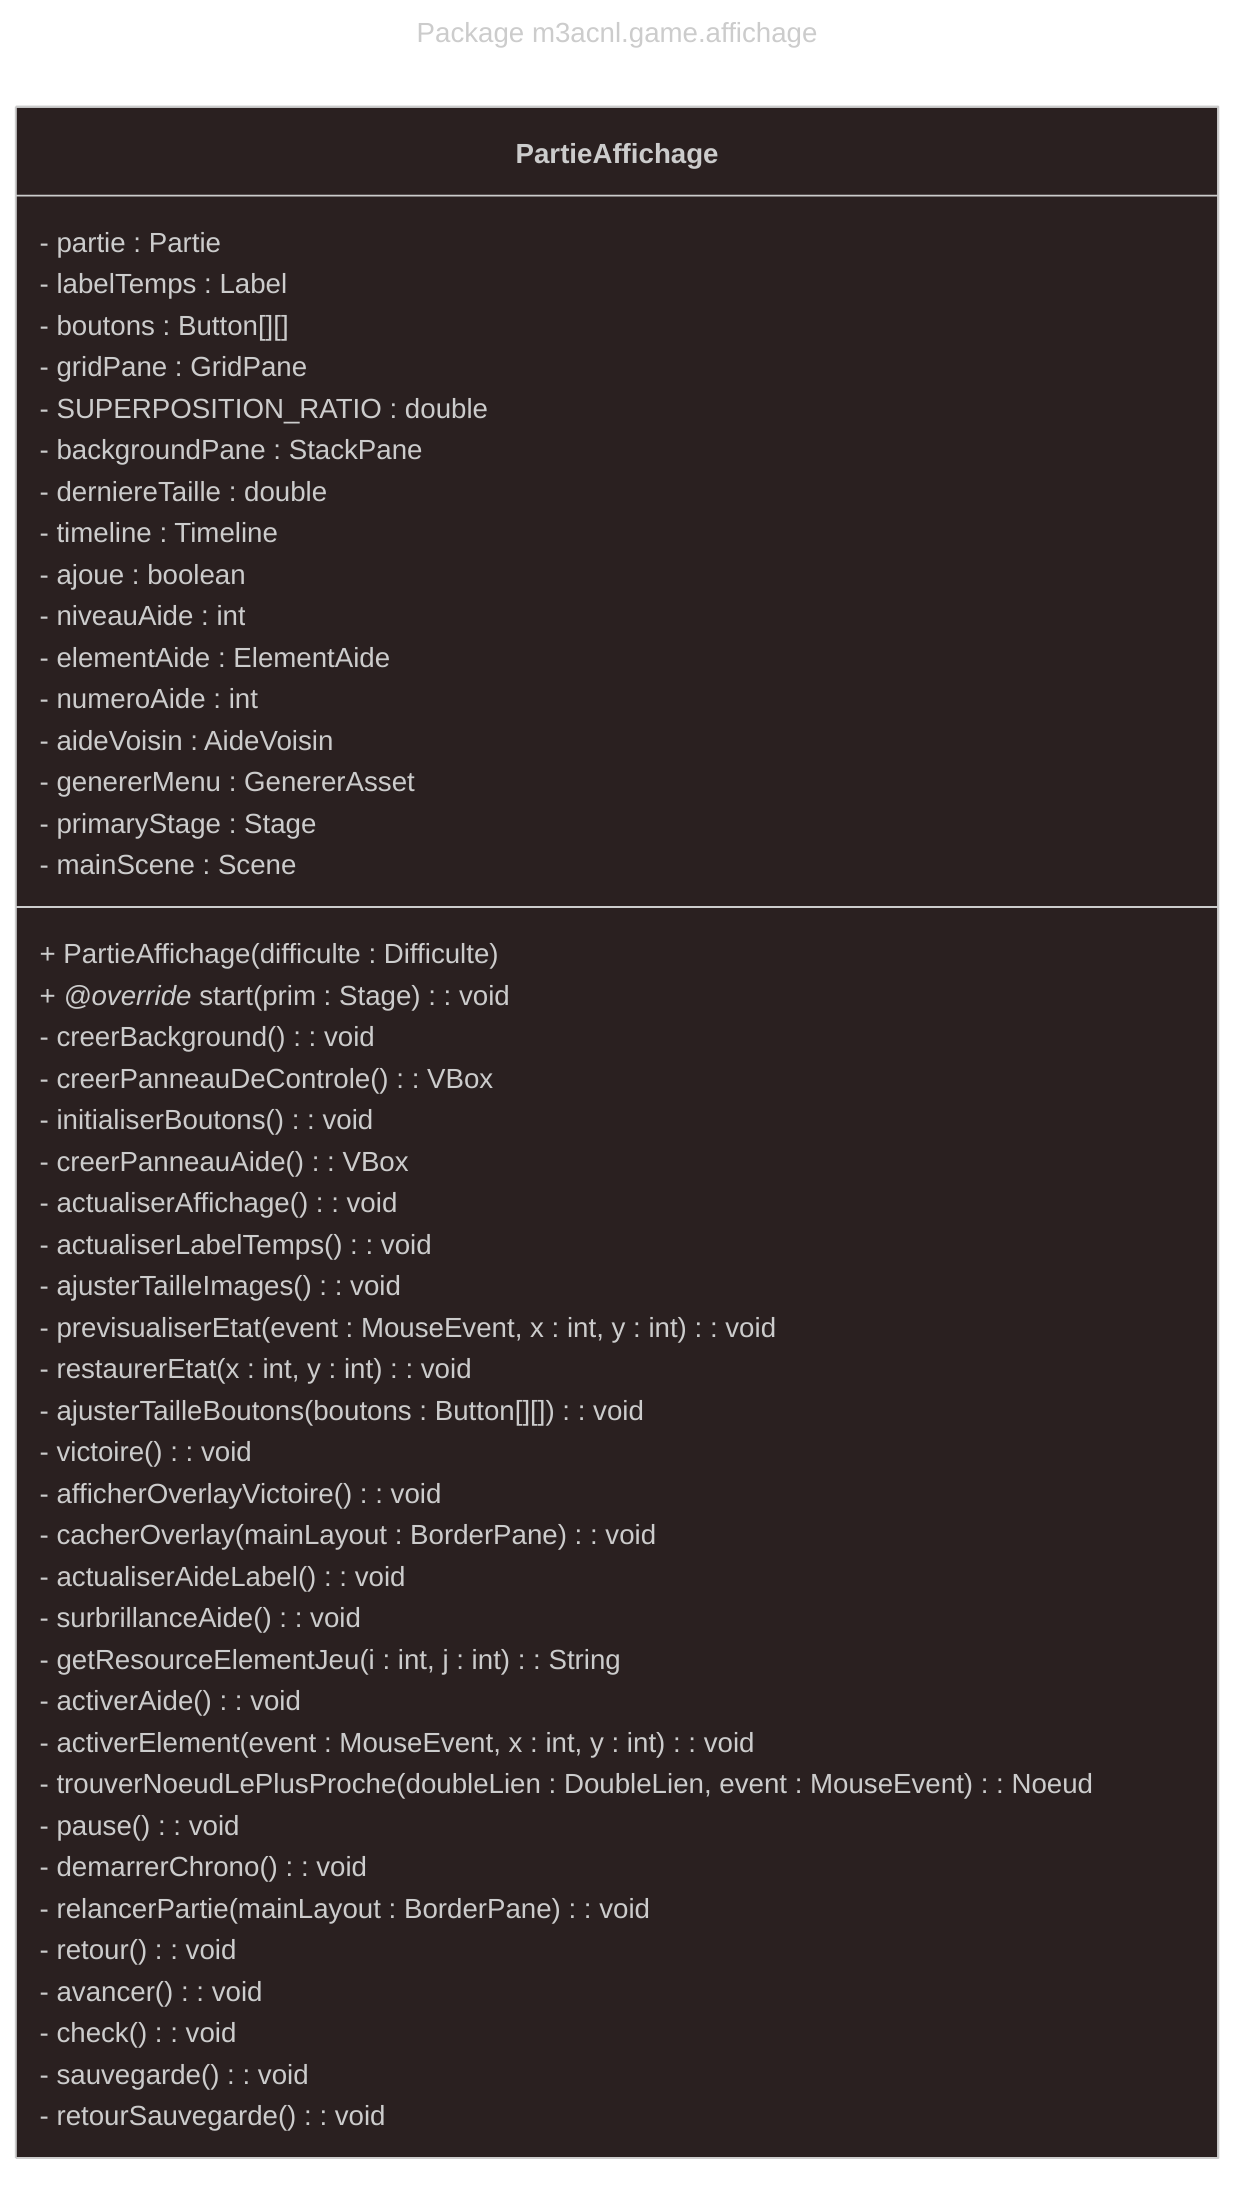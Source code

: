 ---
config:
  theme: neo-dark
title: Package m3acnl.game.affichage
---

classDiagram
direction TB
    class PartieAffichage {
	    - partie : Partie
        - labelTemps : Label
        - boutons : Button[][]
        - gridPane : GridPane
        - SUPERPOSITION_RATIO : double
        - backgroundPane : StackPane
        - derniereTaille : double
        - timeline : Timeline
        - ajoue : boolean
        - niveauAide : int
        - elementAide : ElementAide
        - numeroAide : int
        - aideVoisin : AideVoisin
        - genererMenu : GenererAsset
        - primaryStage : Stage
        - mainScene : Scene 
        + PartieAffichage(difficulte : Difficulte)
        + *@override* start(prim : Stage) : void
        - creerBackground() : void
        - creerPanneauDeControle() : VBox
        - initialiserBoutons() : void
        - creerPanneauAide() : VBox
        - actualiserAffichage() : void
        - actualiserLabelTemps() : void
        - ajusterTailleImages() : void
        - previsualiserEtat(event : MouseEvent, x : int, y : int) : void
        - restaurerEtat(x : int, y : int) : void
        - ajusterTailleBoutons(boutons : Button[][]) : void
        - victoire() : void
        - afficherOverlayVictoire() : void
        - cacherOverlay(mainLayout : BorderPane) : void
        - actualiserAideLabel() : void
        - surbrillanceAide() : void
        - getResourceElementJeu(i : int, j : int) : String
        - activerAide() : void
        - activerElement(event : MouseEvent, x : int, y : int) : void
        - trouverNoeudLePlusProche(doubleLien : DoubleLien, event : MouseEvent) : Noeud
        - pause() : void
        - demarrerChrono() : void
        - relancerPartie(mainLayout : BorderPane) : void
        - retour() : void
        - avancer() : void
        - check() : void
        - sauvegarde() : void
        - retourSauvegarde() : void


    }